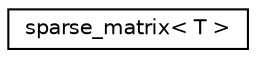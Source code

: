 digraph "Graphical Class Hierarchy"
{
  edge [fontname="Helvetica",fontsize="10",labelfontname="Helvetica",labelfontsize="10"];
  node [fontname="Helvetica",fontsize="10",shape=record];
  rankdir="LR";
  Node0 [label="sparse_matrix\< T \>",height=0.2,width=0.4,color="black", fillcolor="white", style="filled",URL="$classsparse__matrix.html",tooltip="Classe sparse_matrix per matrice sparsa. "];
}
